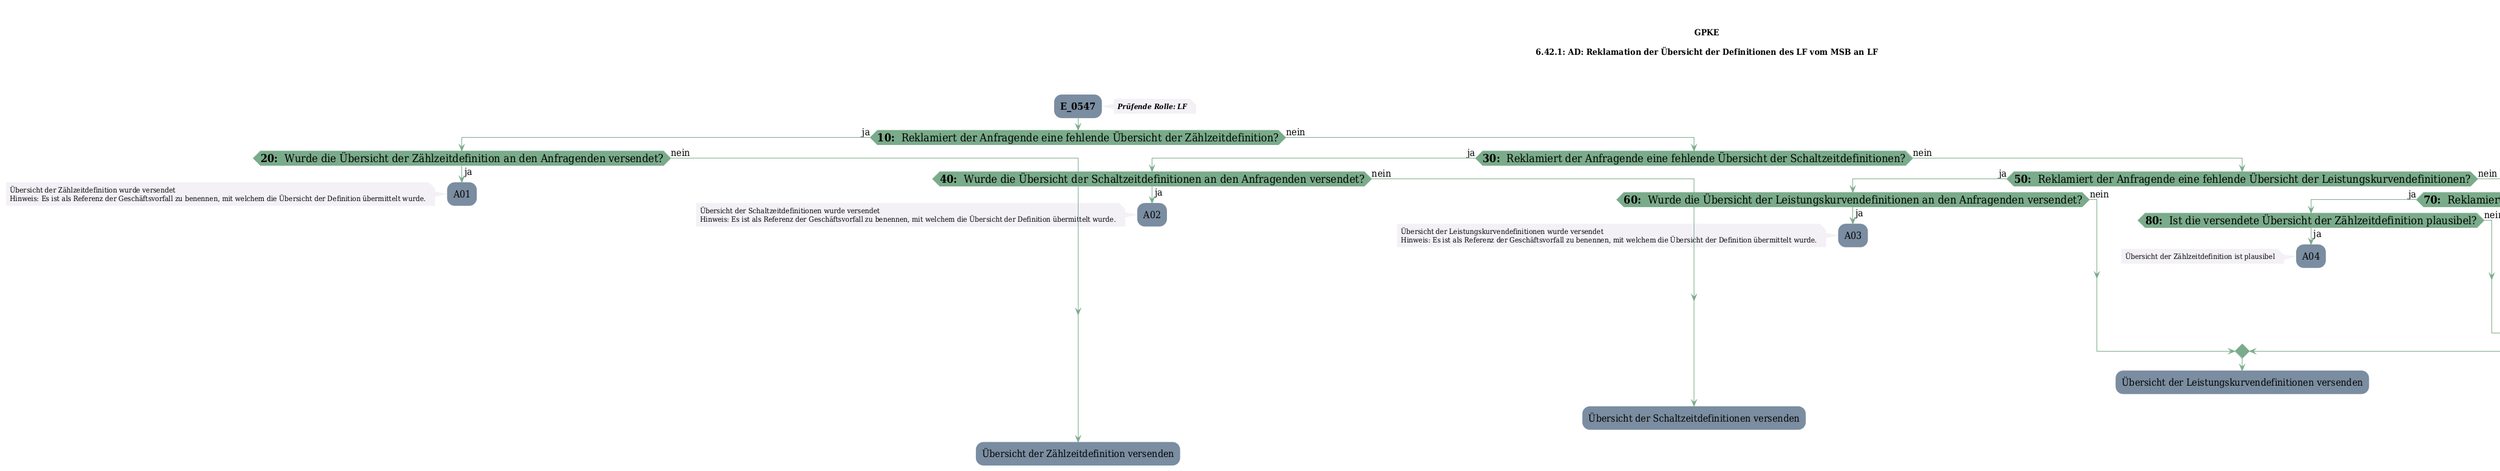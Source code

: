 @startuml
skinparam Shadowing false
skinparam NoteBorderColor #f3f1f6
skinparam NoteBackgroundColor #f3f1f6
skinparam NoteFontSize 12
skinparam ActivityBorderColor none
skinparam ActivityBackgroundColor #7a8da1
skinparam ActivityFontSize 16
skinparam ArrowColor #7aab8a
skinparam ArrowFontSize 16
skinparam ActivityDiamondBackgroundColor #7aab8a
skinparam ActivityDiamondBorderColor #7aab8a
skinparam ActivityDiamondFontSize 18
skinparam defaultFontName DejaVu Serif Condensed
skinparam ActivityEndColor #669580

header
<b>FV2210
2022-12-12
endheader

title
GPKE

6.42.1: AD: Reklamation der Übersicht der Definitionen des LF vom MSB an LF



end title
:<b>E_0547</b>;
note right
<b><i>Prüfende Rolle: LF
end note

if (<b>10: </b> Reklamiert der Anfragende eine fehlende Übersicht der Zählzeitdefinition?) then (ja)
    if (<b>20: </b> Wurde die Übersicht der Zählzeitdefinition an den Anfragenden versendet?) then (ja)
        :A01;
        note left
            Übersicht der Zählzeitdefinition wurde versendet
            Hinweis: Es ist als Referenz der Geschäftsvorfall zu benennen, mit welchem die Übersicht der Definition übermittelt wurde.
        endnote
        kill;
    else (nein)
    endif
else (nein)
    if (<b>30: </b> Reklamiert der Anfragende eine fehlende Übersicht der Schaltzeitdefinitionen?) then (ja)
        if (<b>40: </b> Wurde die Übersicht der Schaltzeitdefinitionen an den Anfragenden versendet?) then (ja)
            :A02;
            note left
                Übersicht der Schaltzeitdefinitionen wurde versendet
                Hinweis: Es ist als Referenz der Geschäftsvorfall zu benennen, mit welchem die Übersicht der Definition übermittelt wurde.
            endnote
            kill;
        else (nein)
        endif
    else (nein)
        if (<b>50: </b> Reklamiert der Anfragende eine fehlende Übersicht der Leistungskurvendefinitionen?) then (ja)
            if (<b>60: </b> Wurde die Übersicht der Leistungskurvendefinitionen an den Anfragenden versendet?) then (ja)
                :A03;
                note left
                    Übersicht der Leistungskurvendefinitionen wurde versendet
                    Hinweis: Es ist als Referenz der Geschäftsvorfall zu benennen, mit welchem die Übersicht der Definition übermittelt wurde.
                endnote
                kill;
            else (nein)
            endif
        else (nein)
            if (<b>70: </b> Reklamiert der Anfragende eine unplausible Übersicht der Zählzeitdefinition?) then (ja)
                if (<b>80: </b> Ist die versendete Übersicht der Zählzeitdefinition plausibel?) then (ja)
                    :A04;
                    note left
                        Übersicht der Zählzeitdefinition ist plausibel
                    endnote
                    kill;
                else (nein)
                endif
            else (nein)
                if (<b>90: </b> Reklamiert der Anfragende eine unplausible Übersicht der Schaltzeitdefinitionen?) then (ja)
                    if (<b>100: </b> Ist die versendete Übersicht der Schaltzeitdefinitionen plausibel?) then (ja)
                        :A05;
                        note left
                            Übersicht der Schaltzeitdefinitionen ist plausibel
                        endnote
                        kill;
                    else (nein)
                    endif
                else (nein)
                    if (<b>110: </b> Ist die versendete Übersicht der Leistungskurvendefinitionen plausibel?) then (ja)
                        :A06;
                        note left
                            Übersicht der Leistungskurvendefinitionen ist plausibel
                        endnote
                        kill;
                    else (nein)
                    endif
                endif
            endif
        endif
        :Übersicht der Leistungskurvendefinitionen versenden;
        kill;
    endif
    :Übersicht der Schaltzeitdefinitionen versenden;
    kill;
endif
:Übersicht der Zählzeitdefinition versenden;
kill;

@enduml
